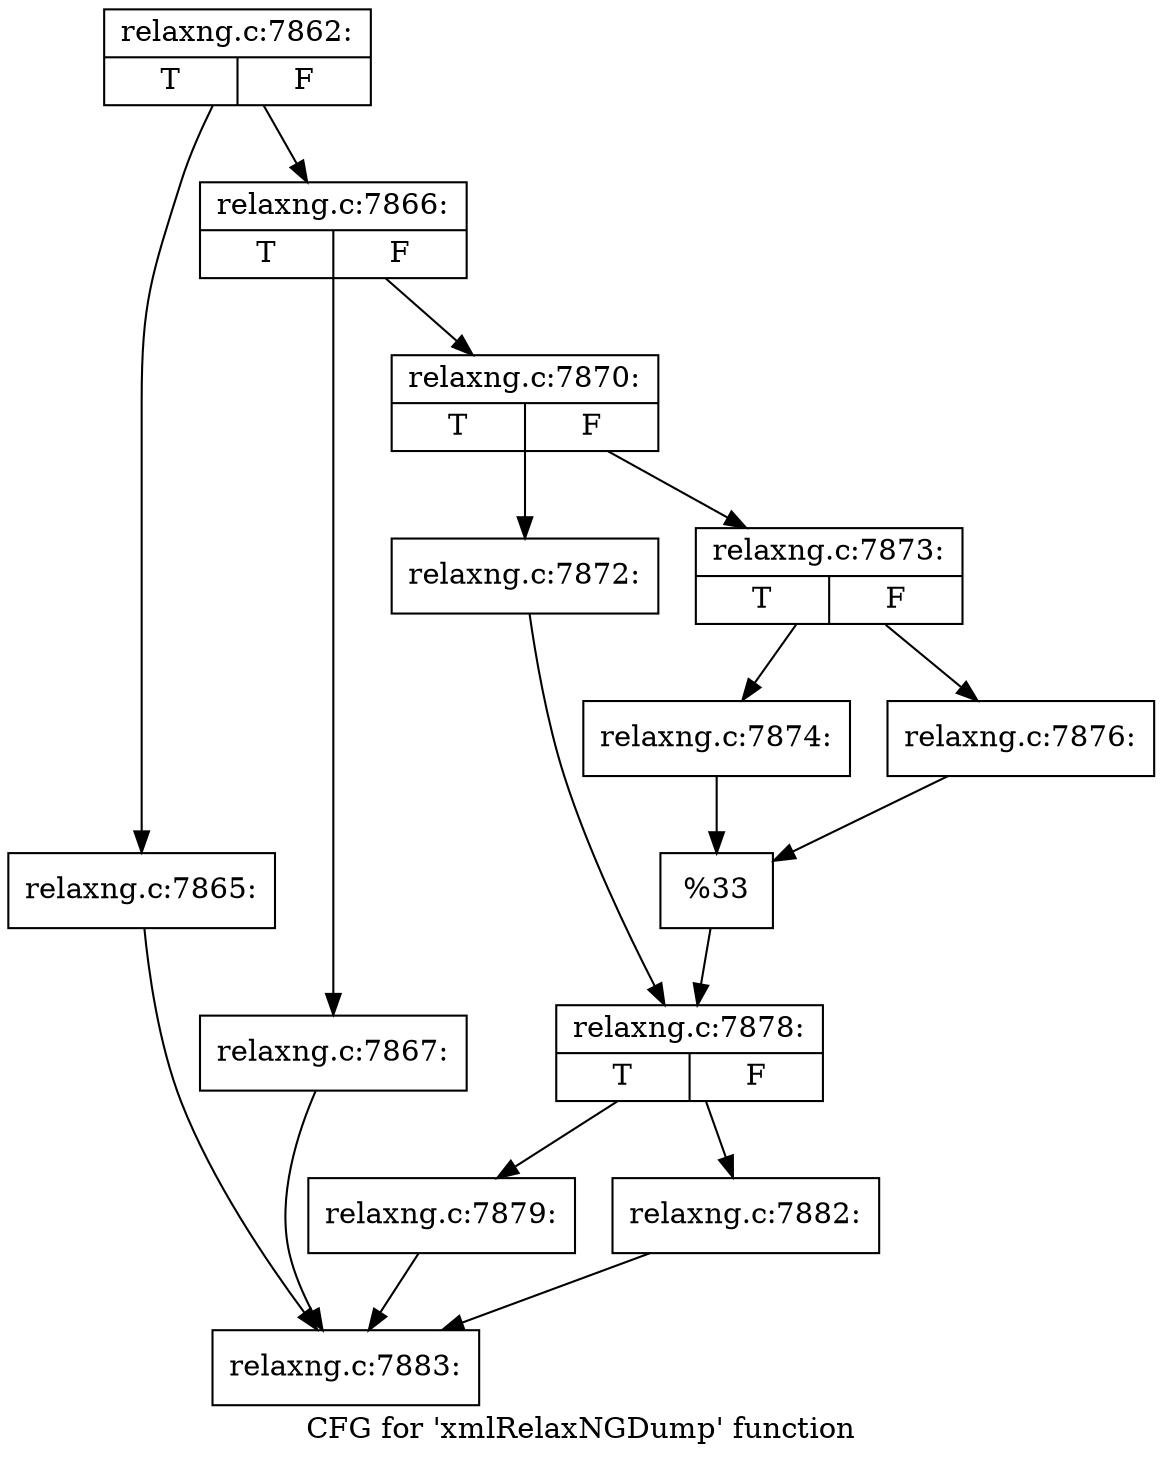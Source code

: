 digraph "CFG for 'xmlRelaxNGDump' function" {
	label="CFG for 'xmlRelaxNGDump' function";

	Node0x3a18130 [shape=record,label="{relaxng.c:7862:|{<s0>T|<s1>F}}"];
	Node0x3a18130 -> Node0x3a1d500;
	Node0x3a18130 -> Node0x3a1d550;
	Node0x3a1d500 [shape=record,label="{relaxng.c:7865:}"];
	Node0x3a1d500 -> Node0x38c27f0;
	Node0x3a1d550 [shape=record,label="{relaxng.c:7866:|{<s0>T|<s1>F}}"];
	Node0x3a1d550 -> Node0x3a1d930;
	Node0x3a1d550 -> Node0x3a1d980;
	Node0x3a1d930 [shape=record,label="{relaxng.c:7867:}"];
	Node0x3a1d930 -> Node0x38c27f0;
	Node0x3a1d980 [shape=record,label="{relaxng.c:7870:|{<s0>T|<s1>F}}"];
	Node0x3a1d980 -> Node0x3a1e540;
	Node0x3a1d980 -> Node0x3a1ebc0;
	Node0x3a1e540 [shape=record,label="{relaxng.c:7872:}"];
	Node0x3a1e540 -> Node0x3a1e870;
	Node0x3a1ebc0 [shape=record,label="{relaxng.c:7873:|{<s0>T|<s1>F}}"];
	Node0x3a1ebc0 -> Node0x3a1f230;
	Node0x3a1ebc0 -> Node0x3a1f2d0;
	Node0x3a1f230 [shape=record,label="{relaxng.c:7874:}"];
	Node0x3a1f230 -> Node0x3a1f280;
	Node0x3a1f2d0 [shape=record,label="{relaxng.c:7876:}"];
	Node0x3a1f2d0 -> Node0x3a1f280;
	Node0x3a1f280 [shape=record,label="{%33}"];
	Node0x3a1f280 -> Node0x3a1e870;
	Node0x3a1e870 [shape=record,label="{relaxng.c:7878:|{<s0>T|<s1>F}}"];
	Node0x3a1e870 -> Node0x3a20400;
	Node0x3a1e870 -> Node0x3a20450;
	Node0x3a20400 [shape=record,label="{relaxng.c:7879:}"];
	Node0x3a20400 -> Node0x38c27f0;
	Node0x3a20450 [shape=record,label="{relaxng.c:7882:}"];
	Node0x3a20450 -> Node0x38c27f0;
	Node0x38c27f0 [shape=record,label="{relaxng.c:7883:}"];
}
